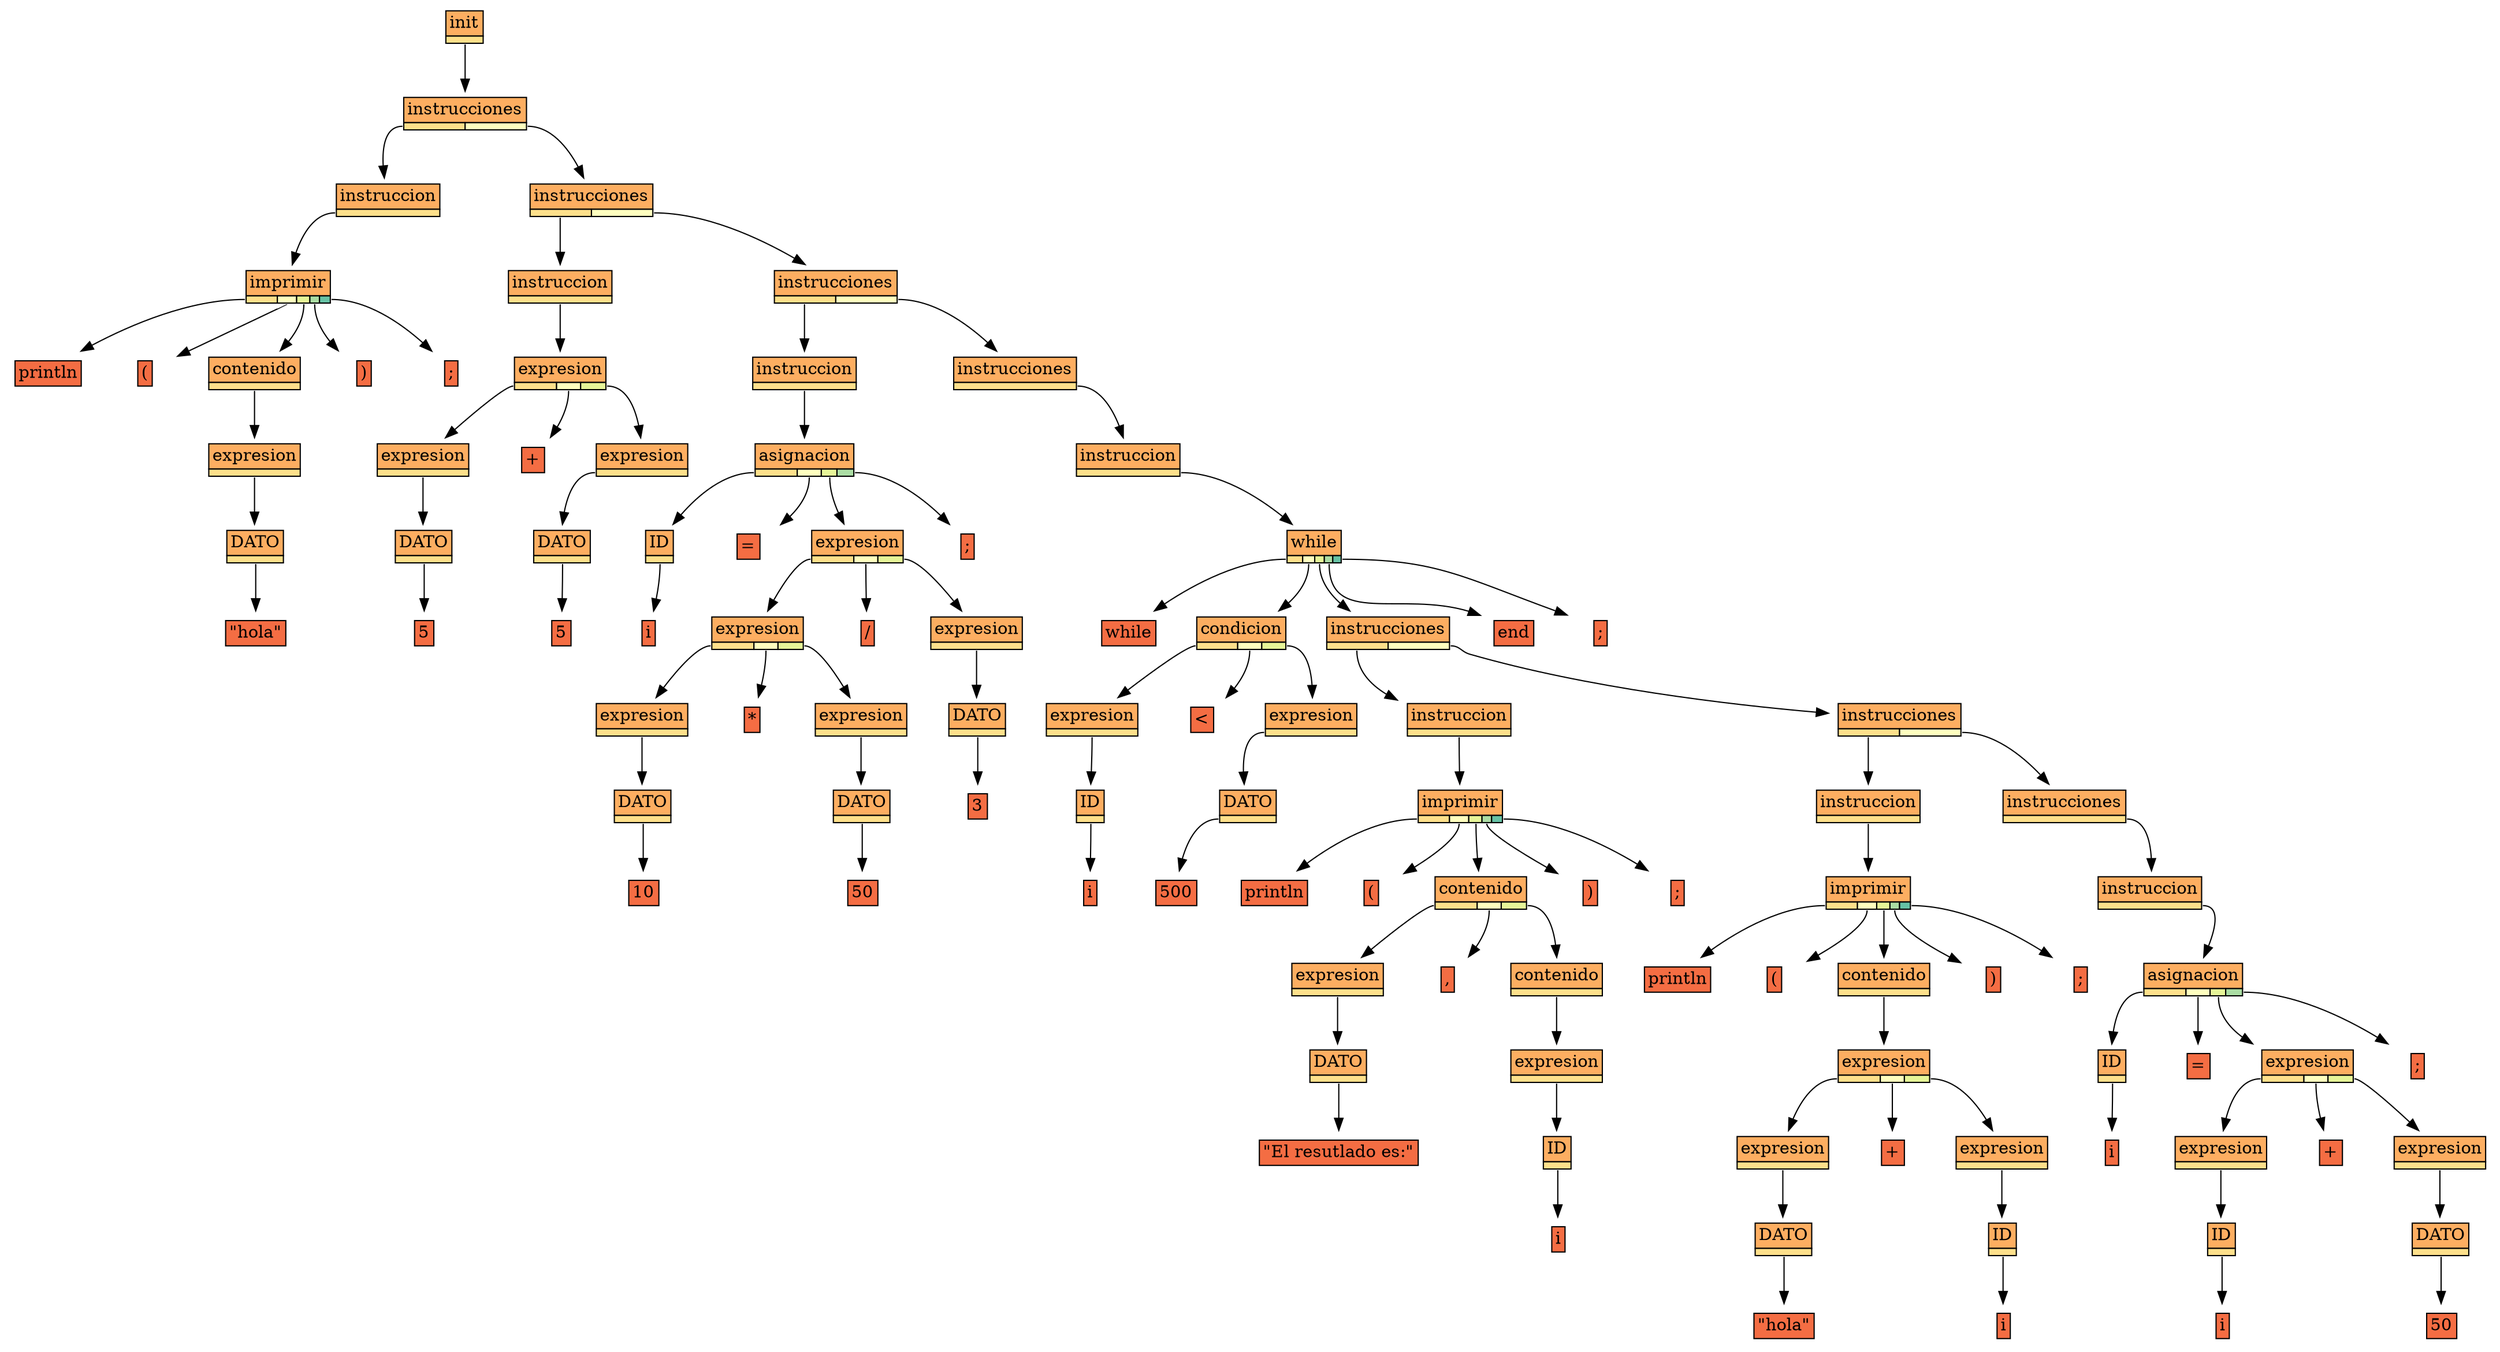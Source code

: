 digraph {
node [shape=plaintext]
ND_1 [label=<<table CELLSPACING="0" BORDER="0"><tr><td  BORDER="1" bgcolor="/spectral11/3">"hola"</td></tr></table>>];
ND_2 [label=<<table  CELLSPACING="0" BORDER="0"><tr><td BORDER="1" colspan="1"  bgcolor="/spectral11/4">DATO</td></tr><tr><td BORDER="1" port="f0"  bgcolor="/spectral11/5"></td></tr></table>>];
ND_3 [label=<<table  CELLSPACING="0" BORDER="0"><tr><td BORDER="1" colspan="1"  bgcolor="/spectral11/4">expresion</td></tr><tr><td BORDER="1" port="f0"  bgcolor="/spectral11/5"></td></tr></table>>];
ND_4 [label=<<table  CELLSPACING="0" BORDER="0"><tr><td BORDER="1" colspan="1"  bgcolor="/spectral11/4">contenido</td></tr><tr><td BORDER="1" port="f0"  bgcolor="/spectral11/5"></td></tr></table>>];
ND_5 [label=<<table CELLSPACING="0" BORDER="0"><tr><td  BORDER="1" bgcolor="/spectral11/3">println</td></tr></table>>];
ND_6 [label=<<table CELLSPACING="0" BORDER="0"><tr><td  BORDER="1" bgcolor="/spectral11/3">(</td></tr></table>>];
ND_7 [label=<<table CELLSPACING="0" BORDER="0"><tr><td  BORDER="1" bgcolor="/spectral11/3">)</td></tr></table>>];
ND_8 [label=<<table CELLSPACING="0" BORDER="0"><tr><td  BORDER="1" bgcolor="/spectral11/3">;</td></tr></table>>];
ND_9 [label=<<table  CELLSPACING="0" BORDER="0"><tr><td BORDER="1" colspan="5"  bgcolor="/spectral11/4">imprimir</td></tr><tr><td BORDER="1" port="f0"  bgcolor="/spectral11/5"></td><td BORDER="1" port="f1"  bgcolor="/spectral11/6"></td><td BORDER="1" port="f2"  bgcolor="/spectral11/7"></td><td BORDER="1" port="f3"  bgcolor="/spectral11/8"></td><td BORDER="1" port="f4"  bgcolor="/spectral11/9"></td></tr></table>>];
ND_10 [label=<<table  CELLSPACING="0" BORDER="0"><tr><td BORDER="1" colspan="1"  bgcolor="/spectral11/4">instruccion</td></tr><tr><td BORDER="1" port="f0"  bgcolor="/spectral11/5"></td></tr></table>>];
ND_11 [label=<<table CELLSPACING="0" BORDER="0"><tr><td  BORDER="1" bgcolor="/spectral11/3">5</td></tr></table>>];
ND_12 [label=<<table  CELLSPACING="0" BORDER="0"><tr><td BORDER="1" colspan="1"  bgcolor="/spectral11/4">DATO</td></tr><tr><td BORDER="1" port="f0"  bgcolor="/spectral11/5"></td></tr></table>>];
ND_13 [label=<<table  CELLSPACING="0" BORDER="0"><tr><td BORDER="1" colspan="1"  bgcolor="/spectral11/4">expresion</td></tr><tr><td BORDER="1" port="f0"  bgcolor="/spectral11/5"></td></tr></table>>];
ND_14 [label=<<table CELLSPACING="0" BORDER="0"><tr><td  BORDER="1" bgcolor="/spectral11/3">5</td></tr></table>>];
ND_15 [label=<<table  CELLSPACING="0" BORDER="0"><tr><td BORDER="1" colspan="1"  bgcolor="/spectral11/4">DATO</td></tr><tr><td BORDER="1" port="f0"  bgcolor="/spectral11/5"></td></tr></table>>];
ND_16 [label=<<table  CELLSPACING="0" BORDER="0"><tr><td BORDER="1" colspan="1"  bgcolor="/spectral11/4">expresion</td></tr><tr><td BORDER="1" port="f0"  bgcolor="/spectral11/5"></td></tr></table>>];
ND_17 [label=<<table CELLSPACING="0" BORDER="0"><tr><td  BORDER="1" bgcolor="/spectral11/3">+</td></tr></table>>];
ND_18 [label=<<table  CELLSPACING="0" BORDER="0"><tr><td BORDER="1" colspan="3"  bgcolor="/spectral11/4">expresion</td></tr><tr><td BORDER="1" port="f0"  bgcolor="/spectral11/5"></td><td BORDER="1" port="f1"  bgcolor="/spectral11/6"></td><td BORDER="1" port="f2"  bgcolor="/spectral11/7"></td></tr></table>>];
ND_19 [label=<<table  CELLSPACING="0" BORDER="0"><tr><td BORDER="1" colspan="1"  bgcolor="/spectral11/4">instruccion</td></tr><tr><td BORDER="1" port="f0"  bgcolor="/spectral11/5"></td></tr></table>>];
ND_20 [label=<<table CELLSPACING="0" BORDER="0"><tr><td  BORDER="1" bgcolor="/spectral11/3">i</td></tr></table>>];
ND_21 [label=<<table  CELLSPACING="0" BORDER="0"><tr><td BORDER="1" colspan="1"  bgcolor="/spectral11/4">ID</td></tr><tr><td BORDER="1" port="f0"  bgcolor="/spectral11/5"></td></tr></table>>];
ND_22 [label=<<table CELLSPACING="0" BORDER="0"><tr><td  BORDER="1" bgcolor="/spectral11/3">10</td></tr></table>>];
ND_23 [label=<<table  CELLSPACING="0" BORDER="0"><tr><td BORDER="1" colspan="1"  bgcolor="/spectral11/4">DATO</td></tr><tr><td BORDER="1" port="f0"  bgcolor="/spectral11/5"></td></tr></table>>];
ND_24 [label=<<table  CELLSPACING="0" BORDER="0"><tr><td BORDER="1" colspan="1"  bgcolor="/spectral11/4">expresion</td></tr><tr><td BORDER="1" port="f0"  bgcolor="/spectral11/5"></td></tr></table>>];
ND_25 [label=<<table CELLSPACING="0" BORDER="0"><tr><td  BORDER="1" bgcolor="/spectral11/3">50</td></tr></table>>];
ND_26 [label=<<table  CELLSPACING="0" BORDER="0"><tr><td BORDER="1" colspan="1"  bgcolor="/spectral11/4">DATO</td></tr><tr><td BORDER="1" port="f0"  bgcolor="/spectral11/5"></td></tr></table>>];
ND_27 [label=<<table  CELLSPACING="0" BORDER="0"><tr><td BORDER="1" colspan="1"  bgcolor="/spectral11/4">expresion</td></tr><tr><td BORDER="1" port="f0"  bgcolor="/spectral11/5"></td></tr></table>>];
ND_28 [label=<<table CELLSPACING="0" BORDER="0"><tr><td  BORDER="1" bgcolor="/spectral11/3">*</td></tr></table>>];
ND_29 [label=<<table  CELLSPACING="0" BORDER="0"><tr><td BORDER="1" colspan="3"  bgcolor="/spectral11/4">expresion</td></tr><tr><td BORDER="1" port="f0"  bgcolor="/spectral11/5"></td><td BORDER="1" port="f1"  bgcolor="/spectral11/6"></td><td BORDER="1" port="f2"  bgcolor="/spectral11/7"></td></tr></table>>];
ND_30 [label=<<table CELLSPACING="0" BORDER="0"><tr><td  BORDER="1" bgcolor="/spectral11/3">3</td></tr></table>>];
ND_31 [label=<<table  CELLSPACING="0" BORDER="0"><tr><td BORDER="1" colspan="1"  bgcolor="/spectral11/4">DATO</td></tr><tr><td BORDER="1" port="f0"  bgcolor="/spectral11/5"></td></tr></table>>];
ND_32 [label=<<table  CELLSPACING="0" BORDER="0"><tr><td BORDER="1" colspan="1"  bgcolor="/spectral11/4">expresion</td></tr><tr><td BORDER="1" port="f0"  bgcolor="/spectral11/5"></td></tr></table>>];
ND_33 [label=<<table CELLSPACING="0" BORDER="0"><tr><td  BORDER="1" bgcolor="/spectral11/3">/</td></tr></table>>];
ND_34 [label=<<table  CELLSPACING="0" BORDER="0"><tr><td BORDER="1" colspan="3"  bgcolor="/spectral11/4">expresion</td></tr><tr><td BORDER="1" port="f0"  bgcolor="/spectral11/5"></td><td BORDER="1" port="f1"  bgcolor="/spectral11/6"></td><td BORDER="1" port="f2"  bgcolor="/spectral11/7"></td></tr></table>>];
ND_35 [label=<<table CELLSPACING="0" BORDER="0"><tr><td  BORDER="1" bgcolor="/spectral11/3">=</td></tr></table>>];
ND_36 [label=<<table CELLSPACING="0" BORDER="0"><tr><td  BORDER="1" bgcolor="/spectral11/3">;</td></tr></table>>];
ND_37 [label=<<table  CELLSPACING="0" BORDER="0"><tr><td BORDER="1" colspan="4"  bgcolor="/spectral11/4">asignacion</td></tr><tr><td BORDER="1" port="f0"  bgcolor="/spectral11/5"></td><td BORDER="1" port="f1"  bgcolor="/spectral11/6"></td><td BORDER="1" port="f2"  bgcolor="/spectral11/7"></td><td BORDER="1" port="f3"  bgcolor="/spectral11/8"></td></tr></table>>];
ND_38 [label=<<table  CELLSPACING="0" BORDER="0"><tr><td BORDER="1" colspan="1"  bgcolor="/spectral11/4">instruccion</td></tr><tr><td BORDER="1" port="f0"  bgcolor="/spectral11/5"></td></tr></table>>];
ND_39 [label=<<table CELLSPACING="0" BORDER="0"><tr><td  BORDER="1" bgcolor="/spectral11/3">i</td></tr></table>>];
ND_40 [label=<<table  CELLSPACING="0" BORDER="0"><tr><td BORDER="1" colspan="1"  bgcolor="/spectral11/4">ID</td></tr><tr><td BORDER="1" port="f0"  bgcolor="/spectral11/5"></td></tr></table>>];
ND_41 [label=<<table  CELLSPACING="0" BORDER="0"><tr><td BORDER="1" colspan="1"  bgcolor="/spectral11/4">expresion</td></tr><tr><td BORDER="1" port="f0"  bgcolor="/spectral11/5"></td></tr></table>>];
ND_42 [label=<<table CELLSPACING="0" BORDER="0"><tr><td  BORDER="1" bgcolor="/spectral11/3">500</td></tr></table>>];
ND_43 [label=<<table  CELLSPACING="0" BORDER="0"><tr><td BORDER="1" colspan="1"  bgcolor="/spectral11/4">DATO</td></tr><tr><td BORDER="1" port="f0"  bgcolor="/spectral11/5"></td></tr></table>>];
ND_44 [label=<<table  CELLSPACING="0" BORDER="0"><tr><td BORDER="1" colspan="1"  bgcolor="/spectral11/4">expresion</td></tr><tr><td BORDER="1" port="f0"  bgcolor="/spectral11/5"></td></tr></table>>];
ND_45 [label=<<table CELLSPACING="0" BORDER="0"><tr><td  BORDER="1" bgcolor="/spectral11/3">&#60;</td></tr></table>>];
ND_46 [label=<<table  CELLSPACING="0" BORDER="0"><tr><td BORDER="1" colspan="3"  bgcolor="/spectral11/4">condicion</td></tr><tr><td BORDER="1" port="f0"  bgcolor="/spectral11/5"></td><td BORDER="1" port="f1"  bgcolor="/spectral11/6"></td><td BORDER="1" port="f2"  bgcolor="/spectral11/7"></td></tr></table>>];
ND_47 [label=<<table CELLSPACING="0" BORDER="0"><tr><td  BORDER="1" bgcolor="/spectral11/3">"El resutlado es:"</td></tr></table>>];
ND_48 [label=<<table  CELLSPACING="0" BORDER="0"><tr><td BORDER="1" colspan="1"  bgcolor="/spectral11/4">DATO</td></tr><tr><td BORDER="1" port="f0"  bgcolor="/spectral11/5"></td></tr></table>>];
ND_49 [label=<<table  CELLSPACING="0" BORDER="0"><tr><td BORDER="1" colspan="1"  bgcolor="/spectral11/4">expresion</td></tr><tr><td BORDER="1" port="f0"  bgcolor="/spectral11/5"></td></tr></table>>];
ND_50 [label=<<table CELLSPACING="0" BORDER="0"><tr><td  BORDER="1" bgcolor="/spectral11/3">i</td></tr></table>>];
ND_51 [label=<<table  CELLSPACING="0" BORDER="0"><tr><td BORDER="1" colspan="1"  bgcolor="/spectral11/4">ID</td></tr><tr><td BORDER="1" port="f0"  bgcolor="/spectral11/5"></td></tr></table>>];
ND_52 [label=<<table  CELLSPACING="0" BORDER="0"><tr><td BORDER="1" colspan="1"  bgcolor="/spectral11/4">expresion</td></tr><tr><td BORDER="1" port="f0"  bgcolor="/spectral11/5"></td></tr></table>>];
ND_53 [label=<<table  CELLSPACING="0" BORDER="0"><tr><td BORDER="1" colspan="1"  bgcolor="/spectral11/4">contenido</td></tr><tr><td BORDER="1" port="f0"  bgcolor="/spectral11/5"></td></tr></table>>];
ND_54 [label=<<table CELLSPACING="0" BORDER="0"><tr><td  BORDER="1" bgcolor="/spectral11/3">,</td></tr></table>>];
ND_55 [label=<<table  CELLSPACING="0" BORDER="0"><tr><td BORDER="1" colspan="3"  bgcolor="/spectral11/4">contenido</td></tr><tr><td BORDER="1" port="f0"  bgcolor="/spectral11/5"></td><td BORDER="1" port="f1"  bgcolor="/spectral11/6"></td><td BORDER="1" port="f2"  bgcolor="/spectral11/7"></td></tr></table>>];
ND_56 [label=<<table CELLSPACING="0" BORDER="0"><tr><td  BORDER="1" bgcolor="/spectral11/3">println</td></tr></table>>];
ND_57 [label=<<table CELLSPACING="0" BORDER="0"><tr><td  BORDER="1" bgcolor="/spectral11/3">(</td></tr></table>>];
ND_58 [label=<<table CELLSPACING="0" BORDER="0"><tr><td  BORDER="1" bgcolor="/spectral11/3">)</td></tr></table>>];
ND_59 [label=<<table CELLSPACING="0" BORDER="0"><tr><td  BORDER="1" bgcolor="/spectral11/3">;</td></tr></table>>];
ND_60 [label=<<table  CELLSPACING="0" BORDER="0"><tr><td BORDER="1" colspan="5"  bgcolor="/spectral11/4">imprimir</td></tr><tr><td BORDER="1" port="f0"  bgcolor="/spectral11/5"></td><td BORDER="1" port="f1"  bgcolor="/spectral11/6"></td><td BORDER="1" port="f2"  bgcolor="/spectral11/7"></td><td BORDER="1" port="f3"  bgcolor="/spectral11/8"></td><td BORDER="1" port="f4"  bgcolor="/spectral11/9"></td></tr></table>>];
ND_61 [label=<<table  CELLSPACING="0" BORDER="0"><tr><td BORDER="1" colspan="1"  bgcolor="/spectral11/4">instruccion</td></tr><tr><td BORDER="1" port="f0"  bgcolor="/spectral11/5"></td></tr></table>>];
ND_62 [label=<<table CELLSPACING="0" BORDER="0"><tr><td  BORDER="1" bgcolor="/spectral11/3">"hola"</td></tr></table>>];
ND_63 [label=<<table  CELLSPACING="0" BORDER="0"><tr><td BORDER="1" colspan="1"  bgcolor="/spectral11/4">DATO</td></tr><tr><td BORDER="1" port="f0"  bgcolor="/spectral11/5"></td></tr></table>>];
ND_64 [label=<<table  CELLSPACING="0" BORDER="0"><tr><td BORDER="1" colspan="1"  bgcolor="/spectral11/4">expresion</td></tr><tr><td BORDER="1" port="f0"  bgcolor="/spectral11/5"></td></tr></table>>];
ND_65 [label=<<table CELLSPACING="0" BORDER="0"><tr><td  BORDER="1" bgcolor="/spectral11/3">i</td></tr></table>>];
ND_66 [label=<<table  CELLSPACING="0" BORDER="0"><tr><td BORDER="1" colspan="1"  bgcolor="/spectral11/4">ID</td></tr><tr><td BORDER="1" port="f0"  bgcolor="/spectral11/5"></td></tr></table>>];
ND_67 [label=<<table  CELLSPACING="0" BORDER="0"><tr><td BORDER="1" colspan="1"  bgcolor="/spectral11/4">expresion</td></tr><tr><td BORDER="1" port="f0"  bgcolor="/spectral11/5"></td></tr></table>>];
ND_68 [label=<<table CELLSPACING="0" BORDER="0"><tr><td  BORDER="1" bgcolor="/spectral11/3">+</td></tr></table>>];
ND_69 [label=<<table  CELLSPACING="0" BORDER="0"><tr><td BORDER="1" colspan="3"  bgcolor="/spectral11/4">expresion</td></tr><tr><td BORDER="1" port="f0"  bgcolor="/spectral11/5"></td><td BORDER="1" port="f1"  bgcolor="/spectral11/6"></td><td BORDER="1" port="f2"  bgcolor="/spectral11/7"></td></tr></table>>];
ND_70 [label=<<table  CELLSPACING="0" BORDER="0"><tr><td BORDER="1" colspan="1"  bgcolor="/spectral11/4">contenido</td></tr><tr><td BORDER="1" port="f0"  bgcolor="/spectral11/5"></td></tr></table>>];
ND_71 [label=<<table CELLSPACING="0" BORDER="0"><tr><td  BORDER="1" bgcolor="/spectral11/3">println</td></tr></table>>];
ND_72 [label=<<table CELLSPACING="0" BORDER="0"><tr><td  BORDER="1" bgcolor="/spectral11/3">(</td></tr></table>>];
ND_73 [label=<<table CELLSPACING="0" BORDER="0"><tr><td  BORDER="1" bgcolor="/spectral11/3">)</td></tr></table>>];
ND_74 [label=<<table CELLSPACING="0" BORDER="0"><tr><td  BORDER="1" bgcolor="/spectral11/3">;</td></tr></table>>];
ND_75 [label=<<table  CELLSPACING="0" BORDER="0"><tr><td BORDER="1" colspan="5"  bgcolor="/spectral11/4">imprimir</td></tr><tr><td BORDER="1" port="f0"  bgcolor="/spectral11/5"></td><td BORDER="1" port="f1"  bgcolor="/spectral11/6"></td><td BORDER="1" port="f2"  bgcolor="/spectral11/7"></td><td BORDER="1" port="f3"  bgcolor="/spectral11/8"></td><td BORDER="1" port="f4"  bgcolor="/spectral11/9"></td></tr></table>>];
ND_76 [label=<<table  CELLSPACING="0" BORDER="0"><tr><td BORDER="1" colspan="1"  bgcolor="/spectral11/4">instruccion</td></tr><tr><td BORDER="1" port="f0"  bgcolor="/spectral11/5"></td></tr></table>>];
ND_77 [label=<<table CELLSPACING="0" BORDER="0"><tr><td  BORDER="1" bgcolor="/spectral11/3">i</td></tr></table>>];
ND_78 [label=<<table  CELLSPACING="0" BORDER="0"><tr><td BORDER="1" colspan="1"  bgcolor="/spectral11/4">ID</td></tr><tr><td BORDER="1" port="f0"  bgcolor="/spectral11/5"></td></tr></table>>];
ND_79 [label=<<table CELLSPACING="0" BORDER="0"><tr><td  BORDER="1" bgcolor="/spectral11/3">i</td></tr></table>>];
ND_80 [label=<<table  CELLSPACING="0" BORDER="0"><tr><td BORDER="1" colspan="1"  bgcolor="/spectral11/4">ID</td></tr><tr><td BORDER="1" port="f0"  bgcolor="/spectral11/5"></td></tr></table>>];
ND_81 [label=<<table  CELLSPACING="0" BORDER="0"><tr><td BORDER="1" colspan="1"  bgcolor="/spectral11/4">expresion</td></tr><tr><td BORDER="1" port="f0"  bgcolor="/spectral11/5"></td></tr></table>>];
ND_82 [label=<<table CELLSPACING="0" BORDER="0"><tr><td  BORDER="1" bgcolor="/spectral11/3">50</td></tr></table>>];
ND_83 [label=<<table  CELLSPACING="0" BORDER="0"><tr><td BORDER="1" colspan="1"  bgcolor="/spectral11/4">DATO</td></tr><tr><td BORDER="1" port="f0"  bgcolor="/spectral11/5"></td></tr></table>>];
ND_84 [label=<<table  CELLSPACING="0" BORDER="0"><tr><td BORDER="1" colspan="1"  bgcolor="/spectral11/4">expresion</td></tr><tr><td BORDER="1" port="f0"  bgcolor="/spectral11/5"></td></tr></table>>];
ND_85 [label=<<table CELLSPACING="0" BORDER="0"><tr><td  BORDER="1" bgcolor="/spectral11/3">+</td></tr></table>>];
ND_86 [label=<<table  CELLSPACING="0" BORDER="0"><tr><td BORDER="1" colspan="3"  bgcolor="/spectral11/4">expresion</td></tr><tr><td BORDER="1" port="f0"  bgcolor="/spectral11/5"></td><td BORDER="1" port="f1"  bgcolor="/spectral11/6"></td><td BORDER="1" port="f2"  bgcolor="/spectral11/7"></td></tr></table>>];
ND_87 [label=<<table CELLSPACING="0" BORDER="0"><tr><td  BORDER="1" bgcolor="/spectral11/3">=</td></tr></table>>];
ND_88 [label=<<table CELLSPACING="0" BORDER="0"><tr><td  BORDER="1" bgcolor="/spectral11/3">;</td></tr></table>>];
ND_89 [label=<<table  CELLSPACING="0" BORDER="0"><tr><td BORDER="1" colspan="4"  bgcolor="/spectral11/4">asignacion</td></tr><tr><td BORDER="1" port="f0"  bgcolor="/spectral11/5"></td><td BORDER="1" port="f1"  bgcolor="/spectral11/6"></td><td BORDER="1" port="f2"  bgcolor="/spectral11/7"></td><td BORDER="1" port="f3"  bgcolor="/spectral11/8"></td></tr></table>>];
ND_90 [label=<<table  CELLSPACING="0" BORDER="0"><tr><td BORDER="1" colspan="1"  bgcolor="/spectral11/4">instruccion</td></tr><tr><td BORDER="1" port="f0"  bgcolor="/spectral11/5"></td></tr></table>>];
ND_91 [label=<<table  CELLSPACING="0" BORDER="0"><tr><td BORDER="1" colspan="1"  bgcolor="/spectral11/4">instrucciones</td></tr><tr><td BORDER="1" port="f0"  bgcolor="/spectral11/5"></td></tr></table>>];
ND_92 [label=<<table  CELLSPACING="0" BORDER="0"><tr><td BORDER="1" colspan="2"  bgcolor="/spectral11/4">instrucciones</td></tr><tr><td BORDER="1" port="f0"  bgcolor="/spectral11/5"></td><td BORDER="1" port="f1"  bgcolor="/spectral11/6"></td></tr></table>>];
ND_93 [label=<<table  CELLSPACING="0" BORDER="0"><tr><td BORDER="1" colspan="2"  bgcolor="/spectral11/4">instrucciones</td></tr><tr><td BORDER="1" port="f0"  bgcolor="/spectral11/5"></td><td BORDER="1" port="f1"  bgcolor="/spectral11/6"></td></tr></table>>];
ND_94 [label=<<table CELLSPACING="0" BORDER="0"><tr><td  BORDER="1" bgcolor="/spectral11/3">while</td></tr></table>>];
ND_95 [label=<<table CELLSPACING="0" BORDER="0"><tr><td  BORDER="1" bgcolor="/spectral11/3">end</td></tr></table>>];
ND_96 [label=<<table CELLSPACING="0" BORDER="0"><tr><td  BORDER="1" bgcolor="/spectral11/3">;</td></tr></table>>];
ND_97 [label=<<table  CELLSPACING="0" BORDER="0"><tr><td BORDER="1" colspan="5"  bgcolor="/spectral11/4">while</td></tr><tr><td BORDER="1" port="f0"  bgcolor="/spectral11/5"></td><td BORDER="1" port="f1"  bgcolor="/spectral11/6"></td><td BORDER="1" port="f2"  bgcolor="/spectral11/7"></td><td BORDER="1" port="f3"  bgcolor="/spectral11/8"></td><td BORDER="1" port="f4"  bgcolor="/spectral11/9"></td></tr></table>>];
ND_98 [label=<<table  CELLSPACING="0" BORDER="0"><tr><td BORDER="1" colspan="1"  bgcolor="/spectral11/4">instruccion</td></tr><tr><td BORDER="1" port="f0"  bgcolor="/spectral11/5"></td></tr></table>>];
ND_99 [label=<<table  CELLSPACING="0" BORDER="0"><tr><td BORDER="1" colspan="1"  bgcolor="/spectral11/4">instrucciones</td></tr><tr><td BORDER="1" port="f0"  bgcolor="/spectral11/5"></td></tr></table>>];
ND_100 [label=<<table  CELLSPACING="0" BORDER="0"><tr><td BORDER="1" colspan="2"  bgcolor="/spectral11/4">instrucciones</td></tr><tr><td BORDER="1" port="f0"  bgcolor="/spectral11/5"></td><td BORDER="1" port="f1"  bgcolor="/spectral11/6"></td></tr></table>>];
ND_101 [label=<<table  CELLSPACING="0" BORDER="0"><tr><td BORDER="1" colspan="2"  bgcolor="/spectral11/4">instrucciones</td></tr><tr><td BORDER="1" port="f0"  bgcolor="/spectral11/5"></td><td BORDER="1" port="f1"  bgcolor="/spectral11/6"></td></tr></table>>];
ND_102 [label=<<table  CELLSPACING="0" BORDER="0"><tr><td BORDER="1" colspan="2"  bgcolor="/spectral11/4">instrucciones</td></tr><tr><td BORDER="1" port="f0"  bgcolor="/spectral11/5"></td><td BORDER="1" port="f1"  bgcolor="/spectral11/6"></td></tr></table>>];
ND_103 [label=<<table  CELLSPACING="0" BORDER="0"><tr><td BORDER="1" colspan="1"  bgcolor="/spectral11/4">init</td></tr><tr><td BORDER="1" port="f0"  bgcolor="/spectral11/5"></td></tr></table>>];

ND_2:f0->ND_1;
ND_3:f0->ND_2;
ND_4:f0->ND_3;
ND_9:f0->ND_5;
ND_9:f1->ND_6;
ND_9:f2->ND_4;
ND_9:f3->ND_7;
ND_9:f4->ND_8;
ND_10:f0->ND_9;
ND_12:f0->ND_11;
ND_13:f0->ND_12;
ND_15:f0->ND_14;
ND_16:f0->ND_15;
ND_18:f0->ND_13;
ND_18:f1->ND_17;
ND_18:f2->ND_16;
ND_19:f0->ND_18;
ND_21:f0->ND_20;
ND_23:f0->ND_22;
ND_24:f0->ND_23;
ND_26:f0->ND_25;
ND_27:f0->ND_26;
ND_29:f0->ND_24;
ND_29:f1->ND_28;
ND_29:f2->ND_27;
ND_31:f0->ND_30;
ND_32:f0->ND_31;
ND_34:f0->ND_29;
ND_34:f1->ND_33;
ND_34:f2->ND_32;
ND_37:f0->ND_21;
ND_37:f1->ND_35;
ND_37:f2->ND_34;
ND_37:f3->ND_36;
ND_38:f0->ND_37;
ND_40:f0->ND_39;
ND_41:f0->ND_40;
ND_43:f0->ND_42;
ND_44:f0->ND_43;
ND_46:f0->ND_41;
ND_46:f1->ND_45;
ND_46:f2->ND_44;
ND_48:f0->ND_47;
ND_49:f0->ND_48;
ND_51:f0->ND_50;
ND_52:f0->ND_51;
ND_53:f0->ND_52;
ND_55:f0->ND_49;
ND_55:f1->ND_54;
ND_55:f2->ND_53;
ND_60:f0->ND_56;
ND_60:f1->ND_57;
ND_60:f2->ND_55;
ND_60:f3->ND_58;
ND_60:f4->ND_59;
ND_61:f0->ND_60;
ND_63:f0->ND_62;
ND_64:f0->ND_63;
ND_66:f0->ND_65;
ND_67:f0->ND_66;
ND_69:f0->ND_64;
ND_69:f1->ND_68;
ND_69:f2->ND_67;
ND_70:f0->ND_69;
ND_75:f0->ND_71;
ND_75:f1->ND_72;
ND_75:f2->ND_70;
ND_75:f3->ND_73;
ND_75:f4->ND_74;
ND_76:f0->ND_75;
ND_78:f0->ND_77;
ND_80:f0->ND_79;
ND_81:f0->ND_80;
ND_83:f0->ND_82;
ND_84:f0->ND_83;
ND_86:f0->ND_81;
ND_86:f1->ND_85;
ND_86:f2->ND_84;
ND_89:f0->ND_78;
ND_89:f1->ND_87;
ND_89:f2->ND_86;
ND_89:f3->ND_88;
ND_90:f0->ND_89;
ND_91:f0->ND_90;
ND_92:f0->ND_76;
ND_92:f1->ND_91;
ND_93:f0->ND_61;
ND_93:f1->ND_92;
ND_97:f0->ND_94;
ND_97:f1->ND_46;
ND_97:f2->ND_93;
ND_97:f3->ND_95;
ND_97:f4->ND_96;
ND_98:f0->ND_97;
ND_99:f0->ND_98;
ND_100:f0->ND_38;
ND_100:f1->ND_99;
ND_101:f0->ND_19;
ND_101:f1->ND_100;
ND_102:f0->ND_10;
ND_102:f1->ND_101;
ND_103:f0->ND_102;
}